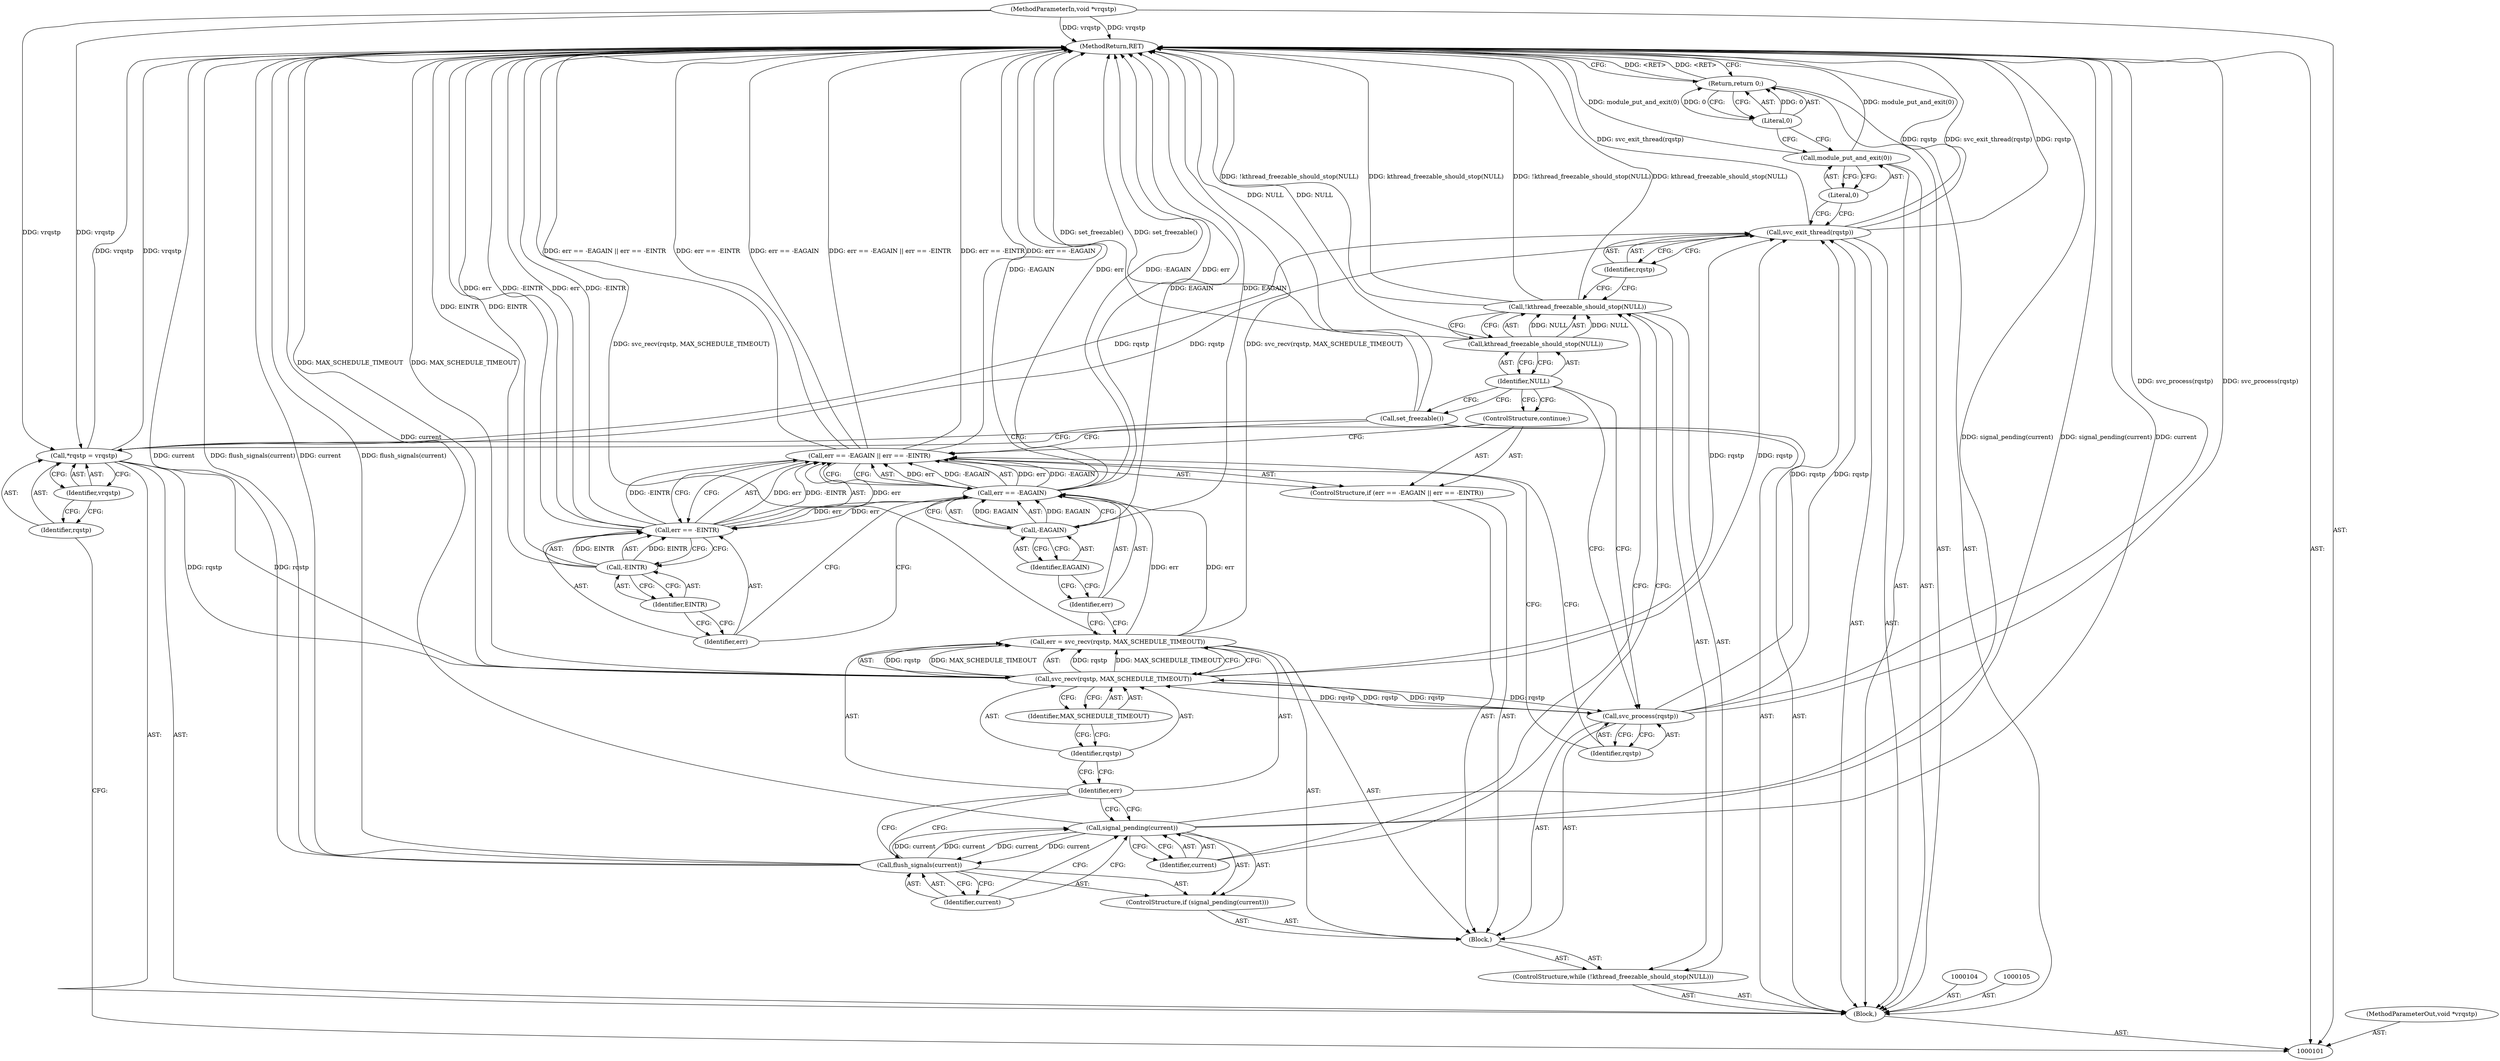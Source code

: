 digraph "0_linux_c70422f760c120480fee4de6c38804c72aa26bc1_3" {
"1000144" [label="(MethodReturn,RET)"];
"1000102" [label="(MethodParameterIn,void *vrqstp)"];
"1000206" [label="(MethodParameterOut,void *vrqstp)"];
"1000115" [label="(ControlStructure,if (signal_pending(current)))"];
"1000117" [label="(Identifier,current)"];
"1000116" [label="(Call,signal_pending(current))"];
"1000119" [label="(Identifier,current)"];
"1000118" [label="(Call,flush_signals(current))"];
"1000123" [label="(Identifier,rqstp)"];
"1000120" [label="(Call,err = svc_recv(rqstp, MAX_SCHEDULE_TIMEOUT))"];
"1000121" [label="(Identifier,err)"];
"1000124" [label="(Identifier,MAX_SCHEDULE_TIMEOUT)"];
"1000122" [label="(Call,svc_recv(rqstp, MAX_SCHEDULE_TIMEOUT))"];
"1000129" [label="(Call,-EAGAIN)"];
"1000130" [label="(Identifier,EAGAIN)"];
"1000125" [label="(ControlStructure,if (err == -EAGAIN || err == -EINTR))"];
"1000131" [label="(Call,err == -EINTR)"];
"1000132" [label="(Identifier,err)"];
"1000133" [label="(Call,-EINTR)"];
"1000134" [label="(Identifier,EINTR)"];
"1000126" [label="(Call,err == -EAGAIN || err == -EINTR)"];
"1000127" [label="(Call,err == -EAGAIN)"];
"1000128" [label="(Identifier,err)"];
"1000135" [label="(ControlStructure,continue;)"];
"1000137" [label="(Identifier,rqstp)"];
"1000136" [label="(Call,svc_process(rqstp))"];
"1000103" [label="(Block,)"];
"1000138" [label="(Call,svc_exit_thread(rqstp))"];
"1000139" [label="(Identifier,rqstp)"];
"1000140" [label="(Call,module_put_and_exit(0))"];
"1000141" [label="(Literal,0)"];
"1000142" [label="(Return,return 0;)"];
"1000143" [label="(Literal,0)"];
"1000106" [label="(Call,*rqstp = vrqstp)"];
"1000107" [label="(Identifier,rqstp)"];
"1000108" [label="(Identifier,vrqstp)"];
"1000109" [label="(Call,set_freezable())"];
"1000110" [label="(ControlStructure,while (!kthread_freezable_should_stop(NULL)))"];
"1000113" [label="(Identifier,NULL)"];
"1000114" [label="(Block,)"];
"1000111" [label="(Call,!kthread_freezable_should_stop(NULL))"];
"1000112" [label="(Call,kthread_freezable_should_stop(NULL))"];
"1000144" -> "1000101"  [label="AST: "];
"1000144" -> "1000142"  [label="CFG: "];
"1000116" -> "1000144"  [label="DDG: current"];
"1000116" -> "1000144"  [label="DDG: signal_pending(current)"];
"1000106" -> "1000144"  [label="DDG: vrqstp"];
"1000140" -> "1000144"  [label="DDG: module_put_and_exit(0)"];
"1000126" -> "1000144"  [label="DDG: err == -EAGAIN"];
"1000126" -> "1000144"  [label="DDG: err == -EAGAIN || err == -EINTR"];
"1000126" -> "1000144"  [label="DDG: err == -EINTR"];
"1000118" -> "1000144"  [label="DDG: flush_signals(current)"];
"1000118" -> "1000144"  [label="DDG: current"];
"1000129" -> "1000144"  [label="DDG: EAGAIN"];
"1000131" -> "1000144"  [label="DDG: err"];
"1000131" -> "1000144"  [label="DDG: -EINTR"];
"1000138" -> "1000144"  [label="DDG: rqstp"];
"1000138" -> "1000144"  [label="DDG: svc_exit_thread(rqstp)"];
"1000127" -> "1000144"  [label="DDG: -EAGAIN"];
"1000127" -> "1000144"  [label="DDG: err"];
"1000133" -> "1000144"  [label="DDG: EINTR"];
"1000102" -> "1000144"  [label="DDG: vrqstp"];
"1000111" -> "1000144"  [label="DDG: kthread_freezable_should_stop(NULL)"];
"1000111" -> "1000144"  [label="DDG: !kthread_freezable_should_stop(NULL)"];
"1000112" -> "1000144"  [label="DDG: NULL"];
"1000136" -> "1000144"  [label="DDG: svc_process(rqstp)"];
"1000120" -> "1000144"  [label="DDG: svc_recv(rqstp, MAX_SCHEDULE_TIMEOUT)"];
"1000109" -> "1000144"  [label="DDG: set_freezable()"];
"1000122" -> "1000144"  [label="DDG: MAX_SCHEDULE_TIMEOUT"];
"1000142" -> "1000144"  [label="DDG: <RET>"];
"1000102" -> "1000101"  [label="AST: "];
"1000102" -> "1000144"  [label="DDG: vrqstp"];
"1000102" -> "1000106"  [label="DDG: vrqstp"];
"1000206" -> "1000101"  [label="AST: "];
"1000115" -> "1000114"  [label="AST: "];
"1000116" -> "1000115"  [label="AST: "];
"1000118" -> "1000115"  [label="AST: "];
"1000117" -> "1000116"  [label="AST: "];
"1000117" -> "1000111"  [label="CFG: "];
"1000116" -> "1000117"  [label="CFG: "];
"1000116" -> "1000115"  [label="AST: "];
"1000116" -> "1000117"  [label="CFG: "];
"1000117" -> "1000116"  [label="AST: "];
"1000119" -> "1000116"  [label="CFG: "];
"1000121" -> "1000116"  [label="CFG: "];
"1000116" -> "1000144"  [label="DDG: current"];
"1000116" -> "1000144"  [label="DDG: signal_pending(current)"];
"1000118" -> "1000116"  [label="DDG: current"];
"1000116" -> "1000118"  [label="DDG: current"];
"1000119" -> "1000118"  [label="AST: "];
"1000119" -> "1000116"  [label="CFG: "];
"1000118" -> "1000119"  [label="CFG: "];
"1000118" -> "1000115"  [label="AST: "];
"1000118" -> "1000119"  [label="CFG: "];
"1000119" -> "1000118"  [label="AST: "];
"1000121" -> "1000118"  [label="CFG: "];
"1000118" -> "1000144"  [label="DDG: flush_signals(current)"];
"1000118" -> "1000144"  [label="DDG: current"];
"1000118" -> "1000116"  [label="DDG: current"];
"1000116" -> "1000118"  [label="DDG: current"];
"1000123" -> "1000122"  [label="AST: "];
"1000123" -> "1000121"  [label="CFG: "];
"1000124" -> "1000123"  [label="CFG: "];
"1000120" -> "1000114"  [label="AST: "];
"1000120" -> "1000122"  [label="CFG: "];
"1000121" -> "1000120"  [label="AST: "];
"1000122" -> "1000120"  [label="AST: "];
"1000128" -> "1000120"  [label="CFG: "];
"1000120" -> "1000144"  [label="DDG: svc_recv(rqstp, MAX_SCHEDULE_TIMEOUT)"];
"1000122" -> "1000120"  [label="DDG: rqstp"];
"1000122" -> "1000120"  [label="DDG: MAX_SCHEDULE_TIMEOUT"];
"1000120" -> "1000127"  [label="DDG: err"];
"1000121" -> "1000120"  [label="AST: "];
"1000121" -> "1000118"  [label="CFG: "];
"1000121" -> "1000116"  [label="CFG: "];
"1000123" -> "1000121"  [label="CFG: "];
"1000124" -> "1000122"  [label="AST: "];
"1000124" -> "1000123"  [label="CFG: "];
"1000122" -> "1000124"  [label="CFG: "];
"1000122" -> "1000120"  [label="AST: "];
"1000122" -> "1000124"  [label="CFG: "];
"1000123" -> "1000122"  [label="AST: "];
"1000124" -> "1000122"  [label="AST: "];
"1000120" -> "1000122"  [label="CFG: "];
"1000122" -> "1000144"  [label="DDG: MAX_SCHEDULE_TIMEOUT"];
"1000122" -> "1000120"  [label="DDG: rqstp"];
"1000122" -> "1000120"  [label="DDG: MAX_SCHEDULE_TIMEOUT"];
"1000106" -> "1000122"  [label="DDG: rqstp"];
"1000136" -> "1000122"  [label="DDG: rqstp"];
"1000122" -> "1000136"  [label="DDG: rqstp"];
"1000122" -> "1000138"  [label="DDG: rqstp"];
"1000129" -> "1000127"  [label="AST: "];
"1000129" -> "1000130"  [label="CFG: "];
"1000130" -> "1000129"  [label="AST: "];
"1000127" -> "1000129"  [label="CFG: "];
"1000129" -> "1000144"  [label="DDG: EAGAIN"];
"1000129" -> "1000127"  [label="DDG: EAGAIN"];
"1000130" -> "1000129"  [label="AST: "];
"1000130" -> "1000128"  [label="CFG: "];
"1000129" -> "1000130"  [label="CFG: "];
"1000125" -> "1000114"  [label="AST: "];
"1000126" -> "1000125"  [label="AST: "];
"1000135" -> "1000125"  [label="AST: "];
"1000131" -> "1000126"  [label="AST: "];
"1000131" -> "1000133"  [label="CFG: "];
"1000132" -> "1000131"  [label="AST: "];
"1000133" -> "1000131"  [label="AST: "];
"1000126" -> "1000131"  [label="CFG: "];
"1000131" -> "1000144"  [label="DDG: err"];
"1000131" -> "1000144"  [label="DDG: -EINTR"];
"1000131" -> "1000126"  [label="DDG: err"];
"1000131" -> "1000126"  [label="DDG: -EINTR"];
"1000127" -> "1000131"  [label="DDG: err"];
"1000133" -> "1000131"  [label="DDG: EINTR"];
"1000132" -> "1000131"  [label="AST: "];
"1000132" -> "1000127"  [label="CFG: "];
"1000134" -> "1000132"  [label="CFG: "];
"1000133" -> "1000131"  [label="AST: "];
"1000133" -> "1000134"  [label="CFG: "];
"1000134" -> "1000133"  [label="AST: "];
"1000131" -> "1000133"  [label="CFG: "];
"1000133" -> "1000144"  [label="DDG: EINTR"];
"1000133" -> "1000131"  [label="DDG: EINTR"];
"1000134" -> "1000133"  [label="AST: "];
"1000134" -> "1000132"  [label="CFG: "];
"1000133" -> "1000134"  [label="CFG: "];
"1000126" -> "1000125"  [label="AST: "];
"1000126" -> "1000127"  [label="CFG: "];
"1000126" -> "1000131"  [label="CFG: "];
"1000127" -> "1000126"  [label="AST: "];
"1000131" -> "1000126"  [label="AST: "];
"1000135" -> "1000126"  [label="CFG: "];
"1000137" -> "1000126"  [label="CFG: "];
"1000126" -> "1000144"  [label="DDG: err == -EAGAIN"];
"1000126" -> "1000144"  [label="DDG: err == -EAGAIN || err == -EINTR"];
"1000126" -> "1000144"  [label="DDG: err == -EINTR"];
"1000127" -> "1000126"  [label="DDG: err"];
"1000127" -> "1000126"  [label="DDG: -EAGAIN"];
"1000131" -> "1000126"  [label="DDG: err"];
"1000131" -> "1000126"  [label="DDG: -EINTR"];
"1000127" -> "1000126"  [label="AST: "];
"1000127" -> "1000129"  [label="CFG: "];
"1000128" -> "1000127"  [label="AST: "];
"1000129" -> "1000127"  [label="AST: "];
"1000132" -> "1000127"  [label="CFG: "];
"1000126" -> "1000127"  [label="CFG: "];
"1000127" -> "1000144"  [label="DDG: -EAGAIN"];
"1000127" -> "1000144"  [label="DDG: err"];
"1000127" -> "1000126"  [label="DDG: err"];
"1000127" -> "1000126"  [label="DDG: -EAGAIN"];
"1000120" -> "1000127"  [label="DDG: err"];
"1000129" -> "1000127"  [label="DDG: EAGAIN"];
"1000127" -> "1000131"  [label="DDG: err"];
"1000128" -> "1000127"  [label="AST: "];
"1000128" -> "1000120"  [label="CFG: "];
"1000130" -> "1000128"  [label="CFG: "];
"1000135" -> "1000125"  [label="AST: "];
"1000135" -> "1000126"  [label="CFG: "];
"1000113" -> "1000135"  [label="CFG: "];
"1000137" -> "1000136"  [label="AST: "];
"1000137" -> "1000126"  [label="CFG: "];
"1000136" -> "1000137"  [label="CFG: "];
"1000136" -> "1000114"  [label="AST: "];
"1000136" -> "1000137"  [label="CFG: "];
"1000137" -> "1000136"  [label="AST: "];
"1000113" -> "1000136"  [label="CFG: "];
"1000136" -> "1000144"  [label="DDG: svc_process(rqstp)"];
"1000136" -> "1000122"  [label="DDG: rqstp"];
"1000122" -> "1000136"  [label="DDG: rqstp"];
"1000136" -> "1000138"  [label="DDG: rqstp"];
"1000103" -> "1000101"  [label="AST: "];
"1000104" -> "1000103"  [label="AST: "];
"1000105" -> "1000103"  [label="AST: "];
"1000106" -> "1000103"  [label="AST: "];
"1000109" -> "1000103"  [label="AST: "];
"1000110" -> "1000103"  [label="AST: "];
"1000138" -> "1000103"  [label="AST: "];
"1000140" -> "1000103"  [label="AST: "];
"1000142" -> "1000103"  [label="AST: "];
"1000138" -> "1000103"  [label="AST: "];
"1000138" -> "1000139"  [label="CFG: "];
"1000139" -> "1000138"  [label="AST: "];
"1000141" -> "1000138"  [label="CFG: "];
"1000138" -> "1000144"  [label="DDG: rqstp"];
"1000138" -> "1000144"  [label="DDG: svc_exit_thread(rqstp)"];
"1000106" -> "1000138"  [label="DDG: rqstp"];
"1000122" -> "1000138"  [label="DDG: rqstp"];
"1000136" -> "1000138"  [label="DDG: rqstp"];
"1000139" -> "1000138"  [label="AST: "];
"1000139" -> "1000111"  [label="CFG: "];
"1000138" -> "1000139"  [label="CFG: "];
"1000140" -> "1000103"  [label="AST: "];
"1000140" -> "1000141"  [label="CFG: "];
"1000141" -> "1000140"  [label="AST: "];
"1000143" -> "1000140"  [label="CFG: "];
"1000140" -> "1000144"  [label="DDG: module_put_and_exit(0)"];
"1000141" -> "1000140"  [label="AST: "];
"1000141" -> "1000138"  [label="CFG: "];
"1000140" -> "1000141"  [label="CFG: "];
"1000142" -> "1000103"  [label="AST: "];
"1000142" -> "1000143"  [label="CFG: "];
"1000143" -> "1000142"  [label="AST: "];
"1000144" -> "1000142"  [label="CFG: "];
"1000142" -> "1000144"  [label="DDG: <RET>"];
"1000143" -> "1000142"  [label="DDG: 0"];
"1000143" -> "1000142"  [label="AST: "];
"1000143" -> "1000140"  [label="CFG: "];
"1000142" -> "1000143"  [label="CFG: "];
"1000143" -> "1000142"  [label="DDG: 0"];
"1000106" -> "1000103"  [label="AST: "];
"1000106" -> "1000108"  [label="CFG: "];
"1000107" -> "1000106"  [label="AST: "];
"1000108" -> "1000106"  [label="AST: "];
"1000109" -> "1000106"  [label="CFG: "];
"1000106" -> "1000144"  [label="DDG: vrqstp"];
"1000102" -> "1000106"  [label="DDG: vrqstp"];
"1000106" -> "1000122"  [label="DDG: rqstp"];
"1000106" -> "1000138"  [label="DDG: rqstp"];
"1000107" -> "1000106"  [label="AST: "];
"1000107" -> "1000101"  [label="CFG: "];
"1000108" -> "1000107"  [label="CFG: "];
"1000108" -> "1000106"  [label="AST: "];
"1000108" -> "1000107"  [label="CFG: "];
"1000106" -> "1000108"  [label="CFG: "];
"1000109" -> "1000103"  [label="AST: "];
"1000109" -> "1000106"  [label="CFG: "];
"1000113" -> "1000109"  [label="CFG: "];
"1000109" -> "1000144"  [label="DDG: set_freezable()"];
"1000110" -> "1000103"  [label="AST: "];
"1000111" -> "1000110"  [label="AST: "];
"1000114" -> "1000110"  [label="AST: "];
"1000113" -> "1000112"  [label="AST: "];
"1000113" -> "1000136"  [label="CFG: "];
"1000113" -> "1000135"  [label="CFG: "];
"1000113" -> "1000109"  [label="CFG: "];
"1000112" -> "1000113"  [label="CFG: "];
"1000114" -> "1000110"  [label="AST: "];
"1000115" -> "1000114"  [label="AST: "];
"1000120" -> "1000114"  [label="AST: "];
"1000125" -> "1000114"  [label="AST: "];
"1000136" -> "1000114"  [label="AST: "];
"1000111" -> "1000110"  [label="AST: "];
"1000111" -> "1000112"  [label="CFG: "];
"1000112" -> "1000111"  [label="AST: "];
"1000117" -> "1000111"  [label="CFG: "];
"1000139" -> "1000111"  [label="CFG: "];
"1000111" -> "1000144"  [label="DDG: kthread_freezable_should_stop(NULL)"];
"1000111" -> "1000144"  [label="DDG: !kthread_freezable_should_stop(NULL)"];
"1000112" -> "1000111"  [label="DDG: NULL"];
"1000112" -> "1000111"  [label="AST: "];
"1000112" -> "1000113"  [label="CFG: "];
"1000113" -> "1000112"  [label="AST: "];
"1000111" -> "1000112"  [label="CFG: "];
"1000112" -> "1000144"  [label="DDG: NULL"];
"1000112" -> "1000111"  [label="DDG: NULL"];
}
